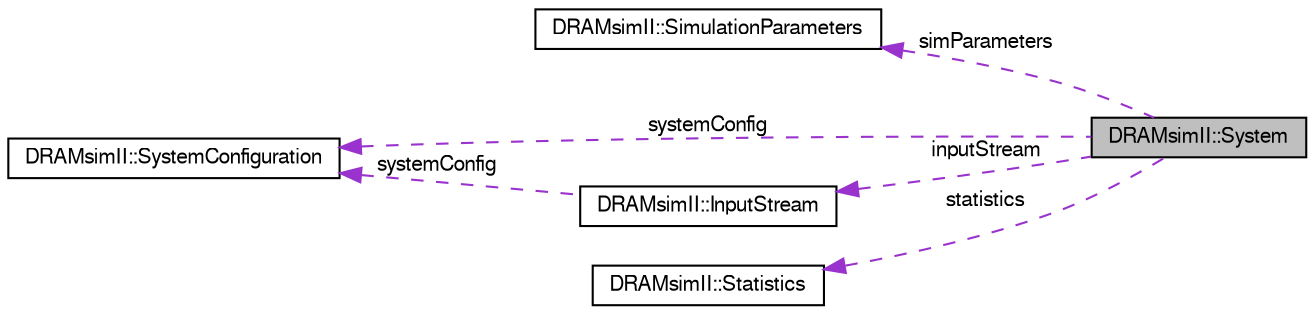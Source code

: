 digraph G
{
  bgcolor="transparent";
  edge [fontname="FreeSans",fontsize="10",labelfontname="FreeSans",labelfontsize="10"];
  node [fontname="FreeSans",fontsize="10",shape=record];
  rankdir=LR;
  Node1 [label="DRAMsimII::System",height=0.2,width=0.4,color="black", fillcolor="grey75", style="filled" fontcolor="black"];
  Node2 -> Node1 [dir=back,color="darkorchid3",fontsize="10",style="dashed",label="simParameters",fontname="FreeSans"];
  Node2 [label="DRAMsimII::SimulationParameters",height=0.2,width=0.4,color="black",URL="$class_d_r_a_msim_i_i_1_1_simulation_parameters.html",tooltip="the parameters for the simulation, including where the requests come from and how..."];
  Node3 -> Node1 [dir=back,color="darkorchid3",fontsize="10",style="dashed",label="systemConfig",fontname="FreeSans"];
  Node3 [label="DRAMsimII::SystemConfiguration",height=0.2,width=0.4,color="black",URL="$class_d_r_a_msim_i_i_1_1_system_configuration.html",tooltip="stores the system configuration options for a dramSystem"];
  Node4 -> Node1 [dir=back,color="darkorchid3",fontsize="10",style="dashed",label="inputStream",fontname="FreeSans"];
  Node4 [label="DRAMsimII::InputStream",height=0.2,width=0.4,color="black",URL="$class_d_r_a_msim_i_i_1_1_input_stream.html",tooltip="creates transactions in standalone mode, whether random or from a trace file"];
  Node3 -> Node4 [dir=back,color="darkorchid3",fontsize="10",style="dashed",label="systemConfig",fontname="FreeSans"];
  Node5 -> Node1 [dir=back,color="darkorchid3",fontsize="10",style="dashed",label="statistics",fontname="FreeSans"];
  Node5 [label="DRAMsimII::Statistics",height=0.2,width=0.4,color="black",URL="$class_d_r_a_msim_i_i_1_1_statistics.html",tooltip="stores statistics about this memory system, primarily relating to counts of transactions/commands..."];
}
